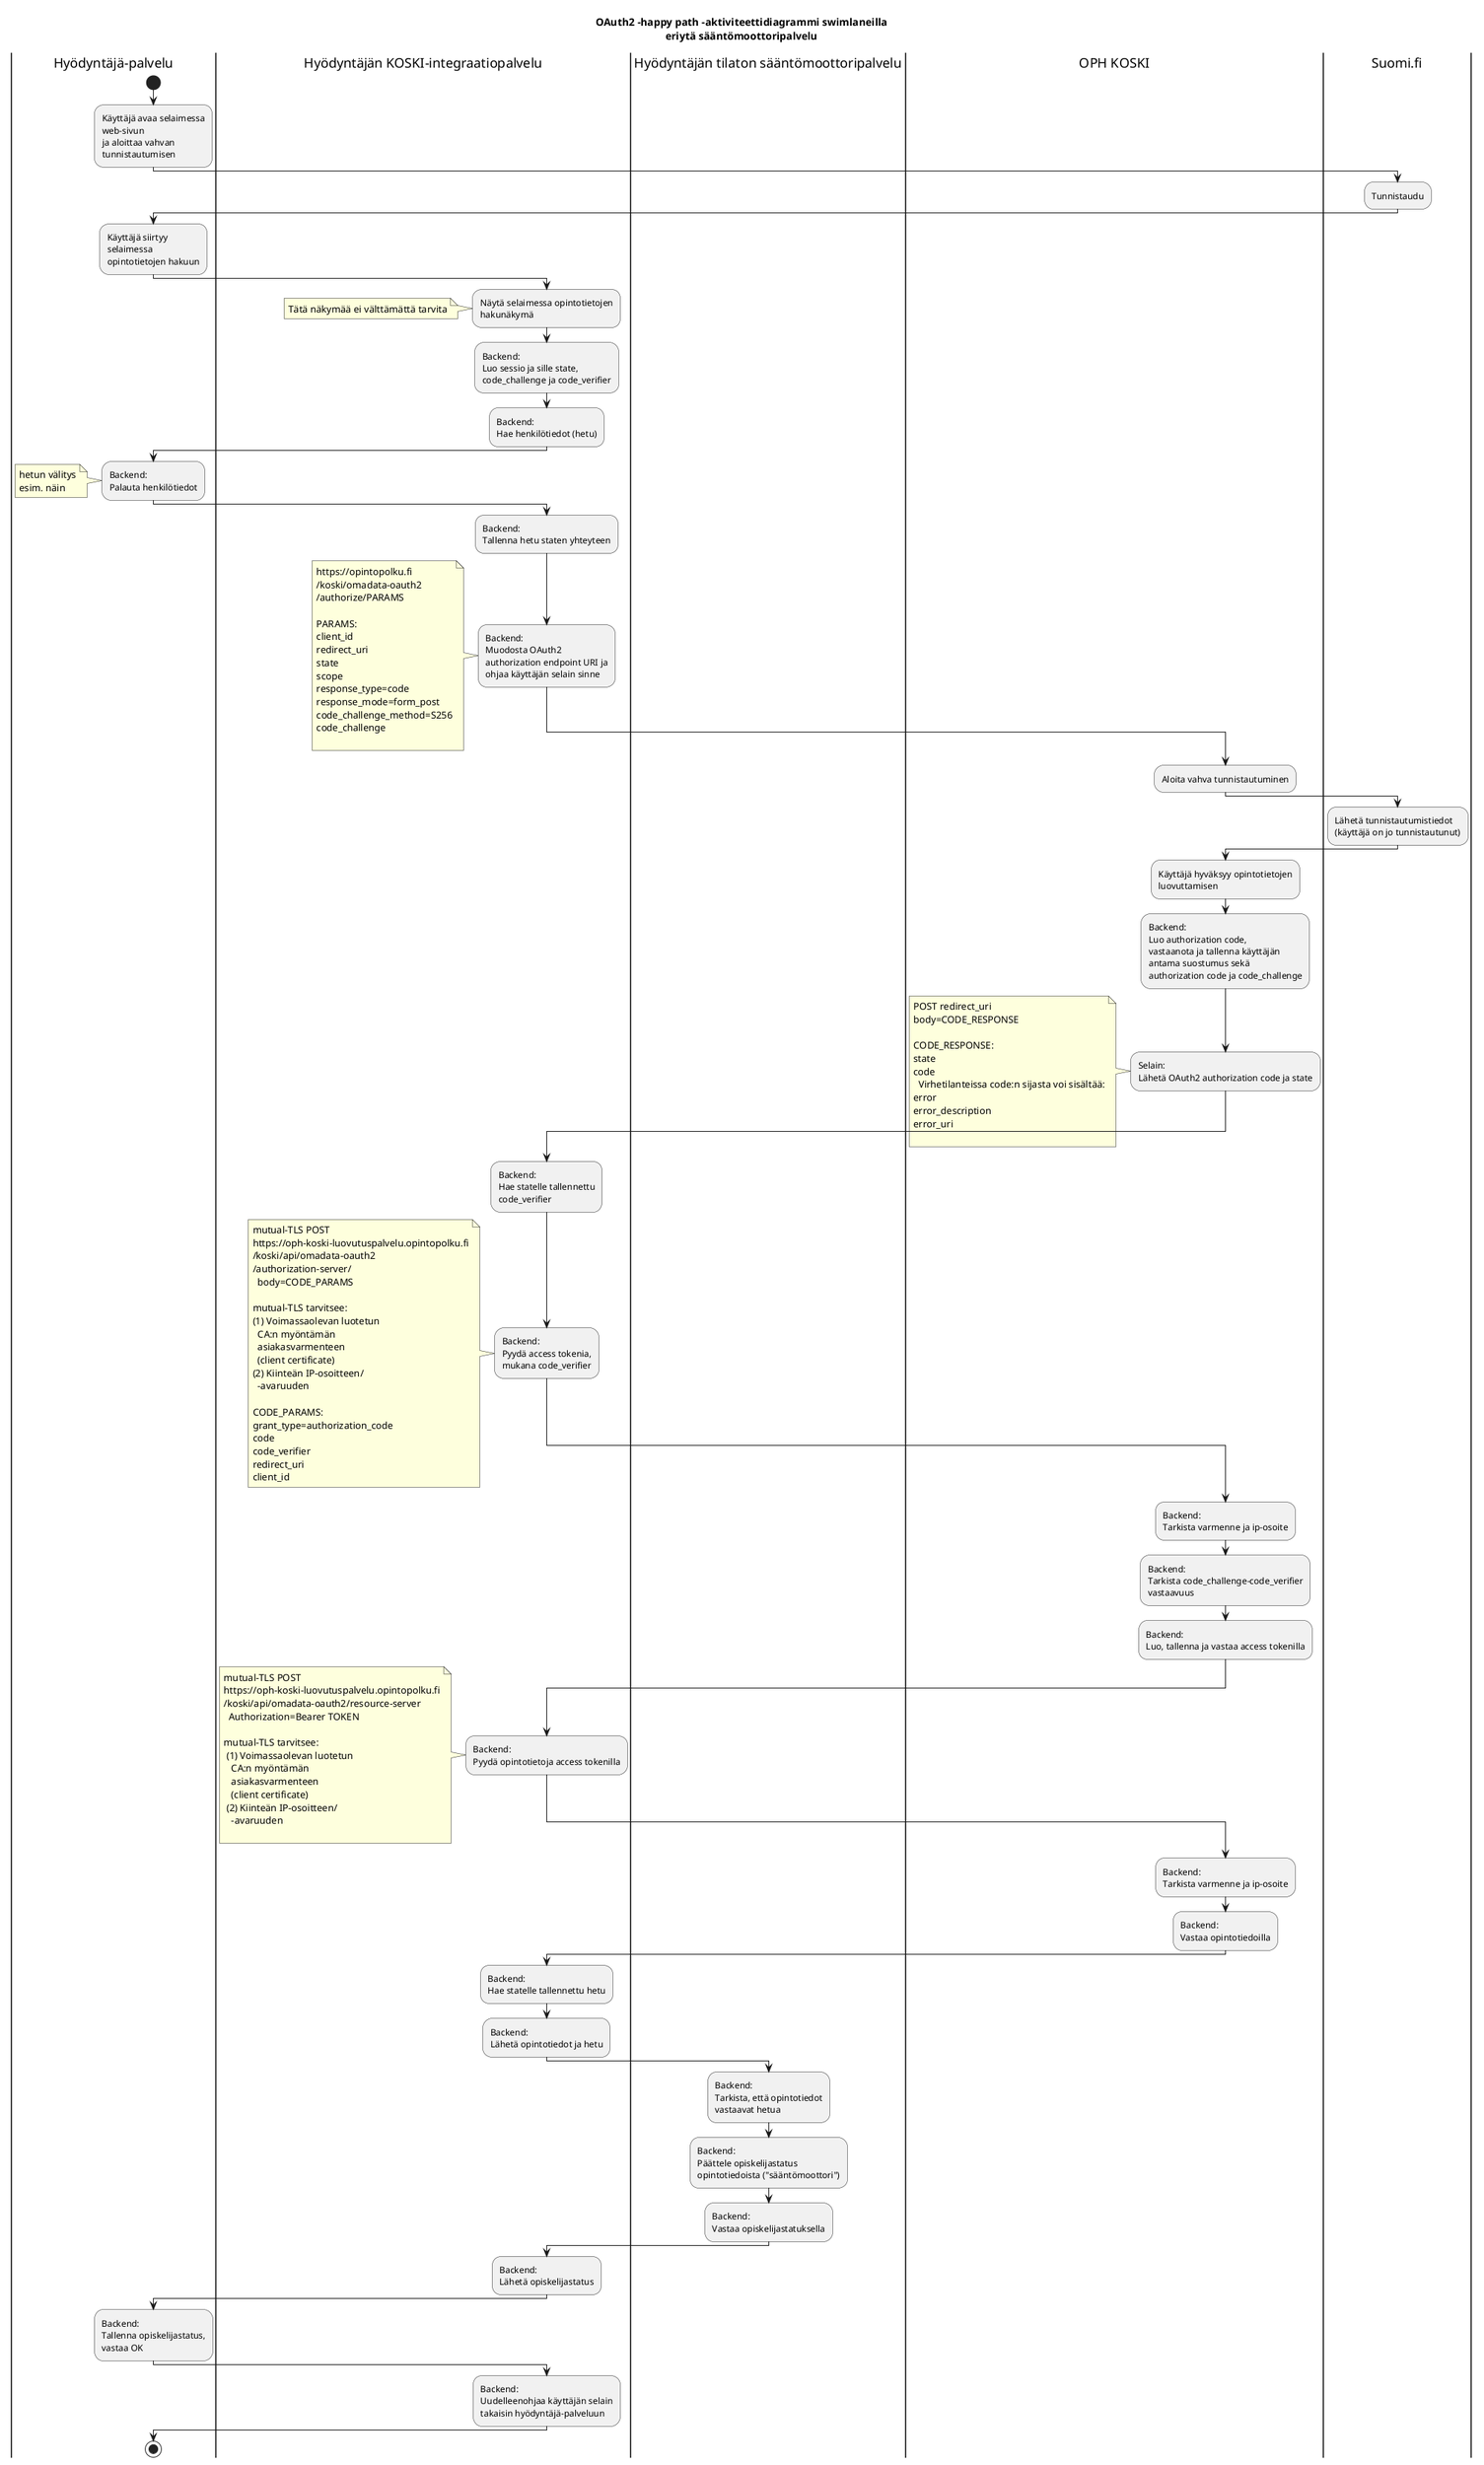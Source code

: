 @startuml
title OAuth2 -happy path -aktiviteettidiagrammi swimlaneilla\neriytä sääntömoottoripalvelu
|Hyödyntäjä-palvelu|
|Hyödyntäjän KOSKI-integraatiopalvelu|
|Hyödyntäjän tilaton sääntömoottoripalvelu|
|OPH KOSKI|

|Hyödyntäjä-palvelu|
start
:Käyttäjä avaa selaimessa
web-sivun
ja aloittaa vahvan
tunnistautumisen;

|Suomi.fi|
:Tunnistaudu;

|Hyödyntäjä-palvelu|
:Käyttäjä siirtyy
selaimessa
opintotietojen hakuun;

|Hyödyntäjän KOSKI-integraatiopalvelu|

:Näytä selaimessa opintotietojen
hakunäkymä;
note left
Tätä näkymää ei välttämättä tarvita
end note
:Backend:
Luo sessio ja sille state,
code_challenge ja code_verifier;
:Backend:
Hae henkilötiedot (hetu);

|Hyödyntäjä-palvelu|
:Backend:
Palauta henkilötiedot;
note left
hetun välitys
esim. näin
end note

|Hyödyntäjän KOSKI-integraatiopalvelu|

:Backend:
Tallenna hetu staten yhteyteen;
:Backend:
Muodosta OAuth2
authorization endpoint URI ja
ohjaa käyttäjän selain sinne;
note left
https://opintopolku.fi
/koski/omadata-oauth2
/authorize/PARAMS

PARAMS:
client_id
redirect_uri
state
scope
response_type=code
response_mode=form_post
code_challenge_method=S256
code_challenge

end note

|OPH KOSKI|
:Aloita vahva tunnistautuminen;

|Suomi.fi|
:Lähetä tunnistautumistiedot
(käyttäjä on jo tunnistautunut);

|OPH KOSKI|
:Käyttäjä hyväksyy opintotietojen
luovuttamisen;
:Backend:
Luo authorization code,
vastaanota ja tallenna käyttäjän
antama suostumus sekä
authorization code ja code_challenge;
:Selain:
Lähetä OAuth2 authorization code ja state;
note left
POST redirect_uri
body=CODE_RESPONSE

CODE_RESPONSE:
state
code
  Virhetilanteissa code:n sijasta voi sisältää:
error
error_description
error_uri

end note

|Hyödyntäjän KOSKI-integraatiopalvelu|

:Backend:
Hae statelle tallennettu
code_verifier;

:Backend:
Pyydä access tokenia,
mukana code_verifier;
note left
mutual-TLS POST
https://oph-koski-luovutuspalvelu.opintopolku.fi
/koski/api/omadata-oauth2
/authorization-server/
  body=CODE_PARAMS

mutual-TLS tarvitsee:
(1) Voimassaolevan luotetun
  CA:n myöntämän
  asiakasvarmenteen
  (client certificate)
(2) Kiinteän IP-osoitteen/
  -avaruuden

CODE_PARAMS:
grant_type=authorization_code
code
code_verifier
redirect_uri
client_id
end note

|OPH KOSKI|
:Backend:
Tarkista varmenne ja ip-osoite;
:Backend:
Tarkista code_challenge-code_verifier
vastaavuus;
:Backend:
Luo, tallenna ja vastaa access tokenilla;

|Hyödyntäjän KOSKI-integraatiopalvelu|

:Backend:
Pyydä opintotietoja access tokenilla;
note left
mutual-TLS POST
https://oph-koski-luovutuspalvelu.opintopolku.fi
/koski/api/omadata-oauth2/resource-server
  Authorization=Bearer TOKEN

mutual-TLS tarvitsee:
 (1) Voimassaolevan luotetun
   CA:n myöntämän
   asiakasvarmenteen
   (client certificate)
 (2) Kiinteän IP-osoitteen/
   -avaruuden

end note

|OPH KOSKI|
:Backend:
Tarkista varmenne ja ip-osoite;
:Backend:
Vastaa opintotiedoilla;

|Hyödyntäjän KOSKI-integraatiopalvelu|

:Backend:
Hae statelle tallennettu hetu;

|Hyödyntäjän KOSKI-integraatiopalvelu|

:Backend:
Lähetä opintotiedot ja hetu;

|Hyödyntäjän tilaton sääntömoottoripalvelu|
:Backend:
Tarkista, että opintotiedot
vastaavat hetua;
:Backend:
Päättele opiskelijastatus
opintotiedoista ("sääntömoottori");
:Backend:
Vastaa opiskelijastatuksella;

|Hyödyntäjän KOSKI-integraatiopalvelu|

:Backend:
Lähetä opiskelijastatus;
|Hyödyntäjä-palvelu|
:Backend:
Tallenna opiskelijastatus,
vastaa OK;

|Hyödyntäjän KOSKI-integraatiopalvelu|

:Backend:
Uudelleenohjaa käyttäjän selain
takaisin hyödyntäjä-palveluun;

|Hyödyntäjä-palvelu|
stop

@enduml
